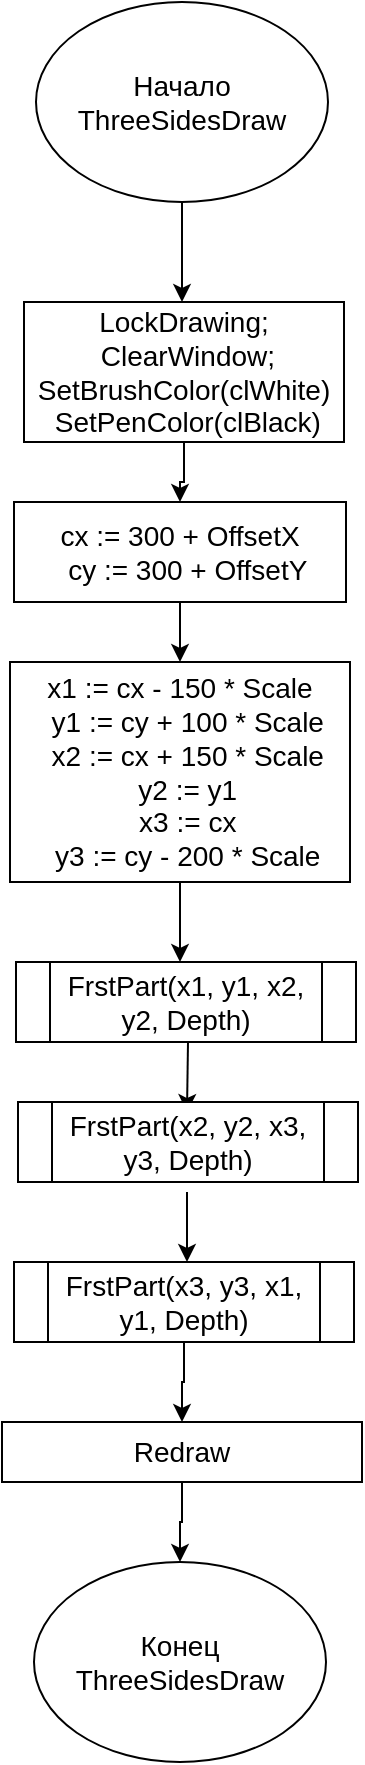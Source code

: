 <mxfile version="26.0.10">
  <diagram name="Страница — 1" id="hi3maOYxdtd5-xxtNOdB">
    <mxGraphModel dx="1354" dy="566" grid="1" gridSize="10" guides="1" tooltips="1" connect="1" arrows="1" fold="1" page="1" pageScale="1" pageWidth="827" pageHeight="1169" math="0" shadow="0">
      <root>
        <mxCell id="0" />
        <mxCell id="1" parent="0" />
        <mxCell id="Io2_79ap3ZeYCi0wvSEB-40" style="edgeStyle=orthogonalEdgeStyle;rounded=0;orthogonalLoop=1;jettySize=auto;html=1;" edge="1" parent="1" source="Io2_79ap3ZeYCi0wvSEB-41">
          <mxGeometry relative="1" as="geometry">
            <mxPoint x="328" y="160" as="targetPoint" />
          </mxGeometry>
        </mxCell>
        <mxCell id="Io2_79ap3ZeYCi0wvSEB-41" value="&lt;font style=&quot;font-size: 14px;&quot;&gt;Начало&lt;/font&gt;&lt;div&gt;&lt;font style=&quot;font-size: 14px;&quot;&gt;ThreeSidesDraw&lt;/font&gt;&lt;/div&gt;" style="ellipse;whiteSpace=wrap;html=1;" vertex="1" parent="1">
          <mxGeometry x="255" y="10" width="146" height="100" as="geometry" />
        </mxCell>
        <mxCell id="Io2_79ap3ZeYCi0wvSEB-44" style="edgeStyle=orthogonalEdgeStyle;rounded=0;orthogonalLoop=1;jettySize=auto;html=1;" edge="1" parent="1" source="Io2_79ap3ZeYCi0wvSEB-45" target="Io2_79ap3ZeYCi0wvSEB-47">
          <mxGeometry relative="1" as="geometry">
            <mxPoint x="329" y="480" as="targetPoint" />
          </mxGeometry>
        </mxCell>
        <mxCell id="Io2_79ap3ZeYCi0wvSEB-45" value="&lt;div&gt;&lt;span style=&quot;font-size: 14px;&quot;&gt;cx := 300 + OffsetX&lt;/span&gt;&lt;/div&gt;&lt;div&gt;&lt;span style=&quot;font-size: 14px;&quot;&gt;&amp;nbsp; cy := 300 + OffsetY&lt;/span&gt;&lt;/div&gt;" style="rounded=0;whiteSpace=wrap;html=1;" vertex="1" parent="1">
          <mxGeometry x="244" y="260" width="166" height="50" as="geometry" />
        </mxCell>
        <mxCell id="Io2_79ap3ZeYCi0wvSEB-46" style="edgeStyle=orthogonalEdgeStyle;rounded=0;orthogonalLoop=1;jettySize=auto;html=1;" edge="1" parent="1" source="Io2_79ap3ZeYCi0wvSEB-47">
          <mxGeometry relative="1" as="geometry">
            <mxPoint x="327" y="490" as="targetPoint" />
          </mxGeometry>
        </mxCell>
        <mxCell id="Io2_79ap3ZeYCi0wvSEB-47" value="&lt;div&gt;x1 := cx - 150 * Scale&lt;/div&gt;&lt;div&gt;&amp;nbsp; y1 := cy + 100 * Scale&lt;/div&gt;&lt;div&gt;&amp;nbsp; x2 := cx + 150 * Scale&lt;/div&gt;&lt;div&gt;&amp;nbsp; y2 := y1&lt;/div&gt;&lt;div&gt;&amp;nbsp; x3 := cx&lt;/div&gt;&lt;div&gt;&amp;nbsp; y3 := cy - 200 * Scale&lt;/div&gt;" style="rounded=0;whiteSpace=wrap;html=1;fontSize=14;" vertex="1" parent="1">
          <mxGeometry x="242" y="340" width="170" height="110" as="geometry" />
        </mxCell>
        <mxCell id="Io2_79ap3ZeYCi0wvSEB-48" style="edgeStyle=orthogonalEdgeStyle;rounded=0;orthogonalLoop=1;jettySize=auto;html=1;entryX=0.5;entryY=0;entryDx=0;entryDy=0;" edge="1" parent="1">
          <mxGeometry relative="1" as="geometry">
            <mxPoint x="331" y="530" as="sourcePoint" />
            <mxPoint x="330.5" y="565" as="targetPoint" />
          </mxGeometry>
        </mxCell>
        <mxCell id="Io2_79ap3ZeYCi0wvSEB-49" style="edgeStyle=orthogonalEdgeStyle;rounded=0;orthogonalLoop=1;jettySize=auto;html=1;entryX=0.5;entryY=0;entryDx=0;entryDy=0;" edge="1" parent="1">
          <mxGeometry relative="1" as="geometry">
            <mxPoint x="330.5" y="605" as="sourcePoint" />
            <mxPoint x="330.5" y="640" as="targetPoint" />
          </mxGeometry>
        </mxCell>
        <mxCell id="Io2_79ap3ZeYCi0wvSEB-51" value="&lt;font style=&quot;font-size: 14px;&quot;&gt;Конец&lt;/font&gt;&lt;div&gt;&lt;span style=&quot;font-size: 14px;&quot;&gt;ThreeSidesDraw&lt;/span&gt;&lt;/div&gt;" style="ellipse;whiteSpace=wrap;html=1;" vertex="1" parent="1">
          <mxGeometry x="254" y="790" width="146" height="100" as="geometry" />
        </mxCell>
        <mxCell id="Io2_79ap3ZeYCi0wvSEB-52" value="&lt;span style=&quot;font-size: 14px;&quot;&gt;FrstPart(x1, y1, x2, y2, Depth)&lt;/span&gt;" style="shape=process;whiteSpace=wrap;html=1;backgroundOutline=1;" vertex="1" parent="1">
          <mxGeometry x="245" y="490" width="170" height="40" as="geometry" />
        </mxCell>
        <mxCell id="Io2_79ap3ZeYCi0wvSEB-53" value="&lt;span style=&quot;font-size: 14px;&quot;&gt;FrstPart(x2, y2, x3, y3, Depth)&lt;/span&gt;" style="shape=process;whiteSpace=wrap;html=1;backgroundOutline=1;" vertex="1" parent="1">
          <mxGeometry x="246" y="560" width="170" height="40" as="geometry" />
        </mxCell>
        <mxCell id="Io2_79ap3ZeYCi0wvSEB-57" style="edgeStyle=orthogonalEdgeStyle;rounded=0;orthogonalLoop=1;jettySize=auto;html=1;" edge="1" parent="1" source="Io2_79ap3ZeYCi0wvSEB-54" target="Io2_79ap3ZeYCi0wvSEB-58">
          <mxGeometry relative="1" as="geometry">
            <mxPoint x="329" y="730" as="targetPoint" />
          </mxGeometry>
        </mxCell>
        <mxCell id="Io2_79ap3ZeYCi0wvSEB-54" value="&lt;span style=&quot;font-size: 14px;&quot;&gt;FrstPart(x3, y3, x1, y1, Depth)&lt;/span&gt;" style="shape=process;whiteSpace=wrap;html=1;backgroundOutline=1;" vertex="1" parent="1">
          <mxGeometry x="244" y="640" width="170" height="40" as="geometry" />
        </mxCell>
        <mxCell id="Io2_79ap3ZeYCi0wvSEB-56" style="edgeStyle=orthogonalEdgeStyle;rounded=0;orthogonalLoop=1;jettySize=auto;html=1;entryX=0.5;entryY=0;entryDx=0;entryDy=0;" edge="1" parent="1" source="Io2_79ap3ZeYCi0wvSEB-55" target="Io2_79ap3ZeYCi0wvSEB-45">
          <mxGeometry relative="1" as="geometry" />
        </mxCell>
        <mxCell id="Io2_79ap3ZeYCi0wvSEB-55" value="&lt;div&gt;LockDrawing;&lt;/div&gt;&lt;div&gt;&amp;nbsp; ClearWindow;&lt;span style=&quot;background-color: transparent; color: light-dark(rgb(0, 0, 0), rgb(255, 255, 255));&quot;&gt;&amp;nbsp; SetBrushColor(clWhite)&lt;/span&gt;&lt;/div&gt;&lt;div&gt;&amp;nbsp;SetPenColor(clBlack)&lt;/div&gt;" style="rounded=0;whiteSpace=wrap;html=1;fontSize=14;" vertex="1" parent="1">
          <mxGeometry x="249" y="160" width="160" height="70" as="geometry" />
        </mxCell>
        <mxCell id="Io2_79ap3ZeYCi0wvSEB-60" style="edgeStyle=orthogonalEdgeStyle;rounded=0;orthogonalLoop=1;jettySize=auto;html=1;entryX=0.5;entryY=0;entryDx=0;entryDy=0;" edge="1" parent="1" source="Io2_79ap3ZeYCi0wvSEB-58" target="Io2_79ap3ZeYCi0wvSEB-51">
          <mxGeometry relative="1" as="geometry" />
        </mxCell>
        <mxCell id="Io2_79ap3ZeYCi0wvSEB-58" value="Redraw" style="rounded=0;whiteSpace=wrap;html=1;fontSize=14;" vertex="1" parent="1">
          <mxGeometry x="238" y="720" width="180" height="30" as="geometry" />
        </mxCell>
      </root>
    </mxGraphModel>
  </diagram>
</mxfile>
